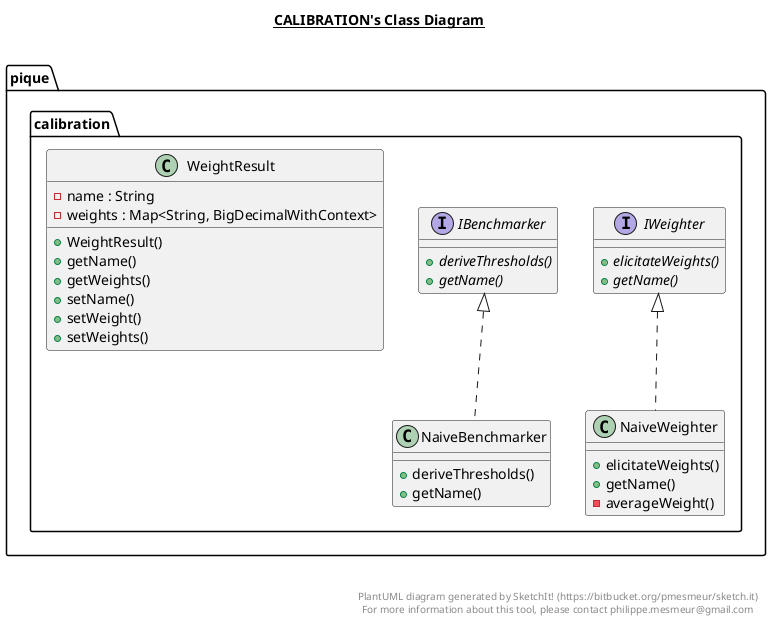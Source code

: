 @startuml

title __CALIBRATION's Class Diagram__\n

  namespace pique.calibration {
    interface pique.calibration.IBenchmarker {
        {abstract} + deriveThresholds()
        {abstract} + getName()
    }
  }
  

  namespace pique.calibration {
    interface pique.calibration.IWeighter {
        {abstract} + elicitateWeights()
        {abstract} + getName()
    }
  }
  

  namespace pique.calibration {
    class pique.calibration.NaiveBenchmarker {
        + deriveThresholds()
        + getName()
    }
  }
  

  namespace pique.calibration {
    class pique.calibration.NaiveWeighter {
        + elicitateWeights()
        + getName()
        - averageWeight()
    }
  }
  

  namespace pique.calibration {
    class pique.calibration.WeightResult {
        - name : String
        - weights : Map<String, BigDecimalWithContext>
        + WeightResult()
        + getName()
        + getWeights()
        + setName()
        + setWeight()
        + setWeights()
    }
  }
  

  pique.calibration.NaiveBenchmarker .up.|> pique.calibration.IBenchmarker
  pique.calibration.NaiveWeighter .up.|> pique.calibration.IWeighter


right footer


PlantUML diagram generated by SketchIt! (https://bitbucket.org/pmesmeur/sketch.it)
For more information about this tool, please contact philippe.mesmeur@gmail.com
endfooter

@enduml
